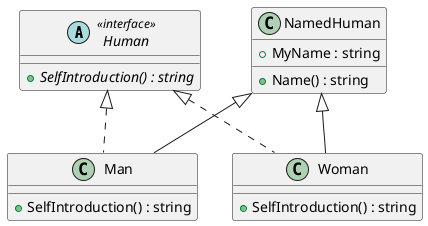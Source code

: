 @startuml
/'
 ' Factory Method Pattern
 '/
 skinparam minClassWidth 130

abstract class Human <<interface>> {
  {abstract} + SelfIntroduction() : string
}
class NamedHuman {
  + MyName : string
  + Name() : string
}
class Man {
  + SelfIntroduction() : string
}
class Woman {
  + SelfIntroduction() : string
}

Human <|.. Man
NamedHuman <|-- Man
Human <|.. Woman
NamedHuman <|-- Woman

@enduml
